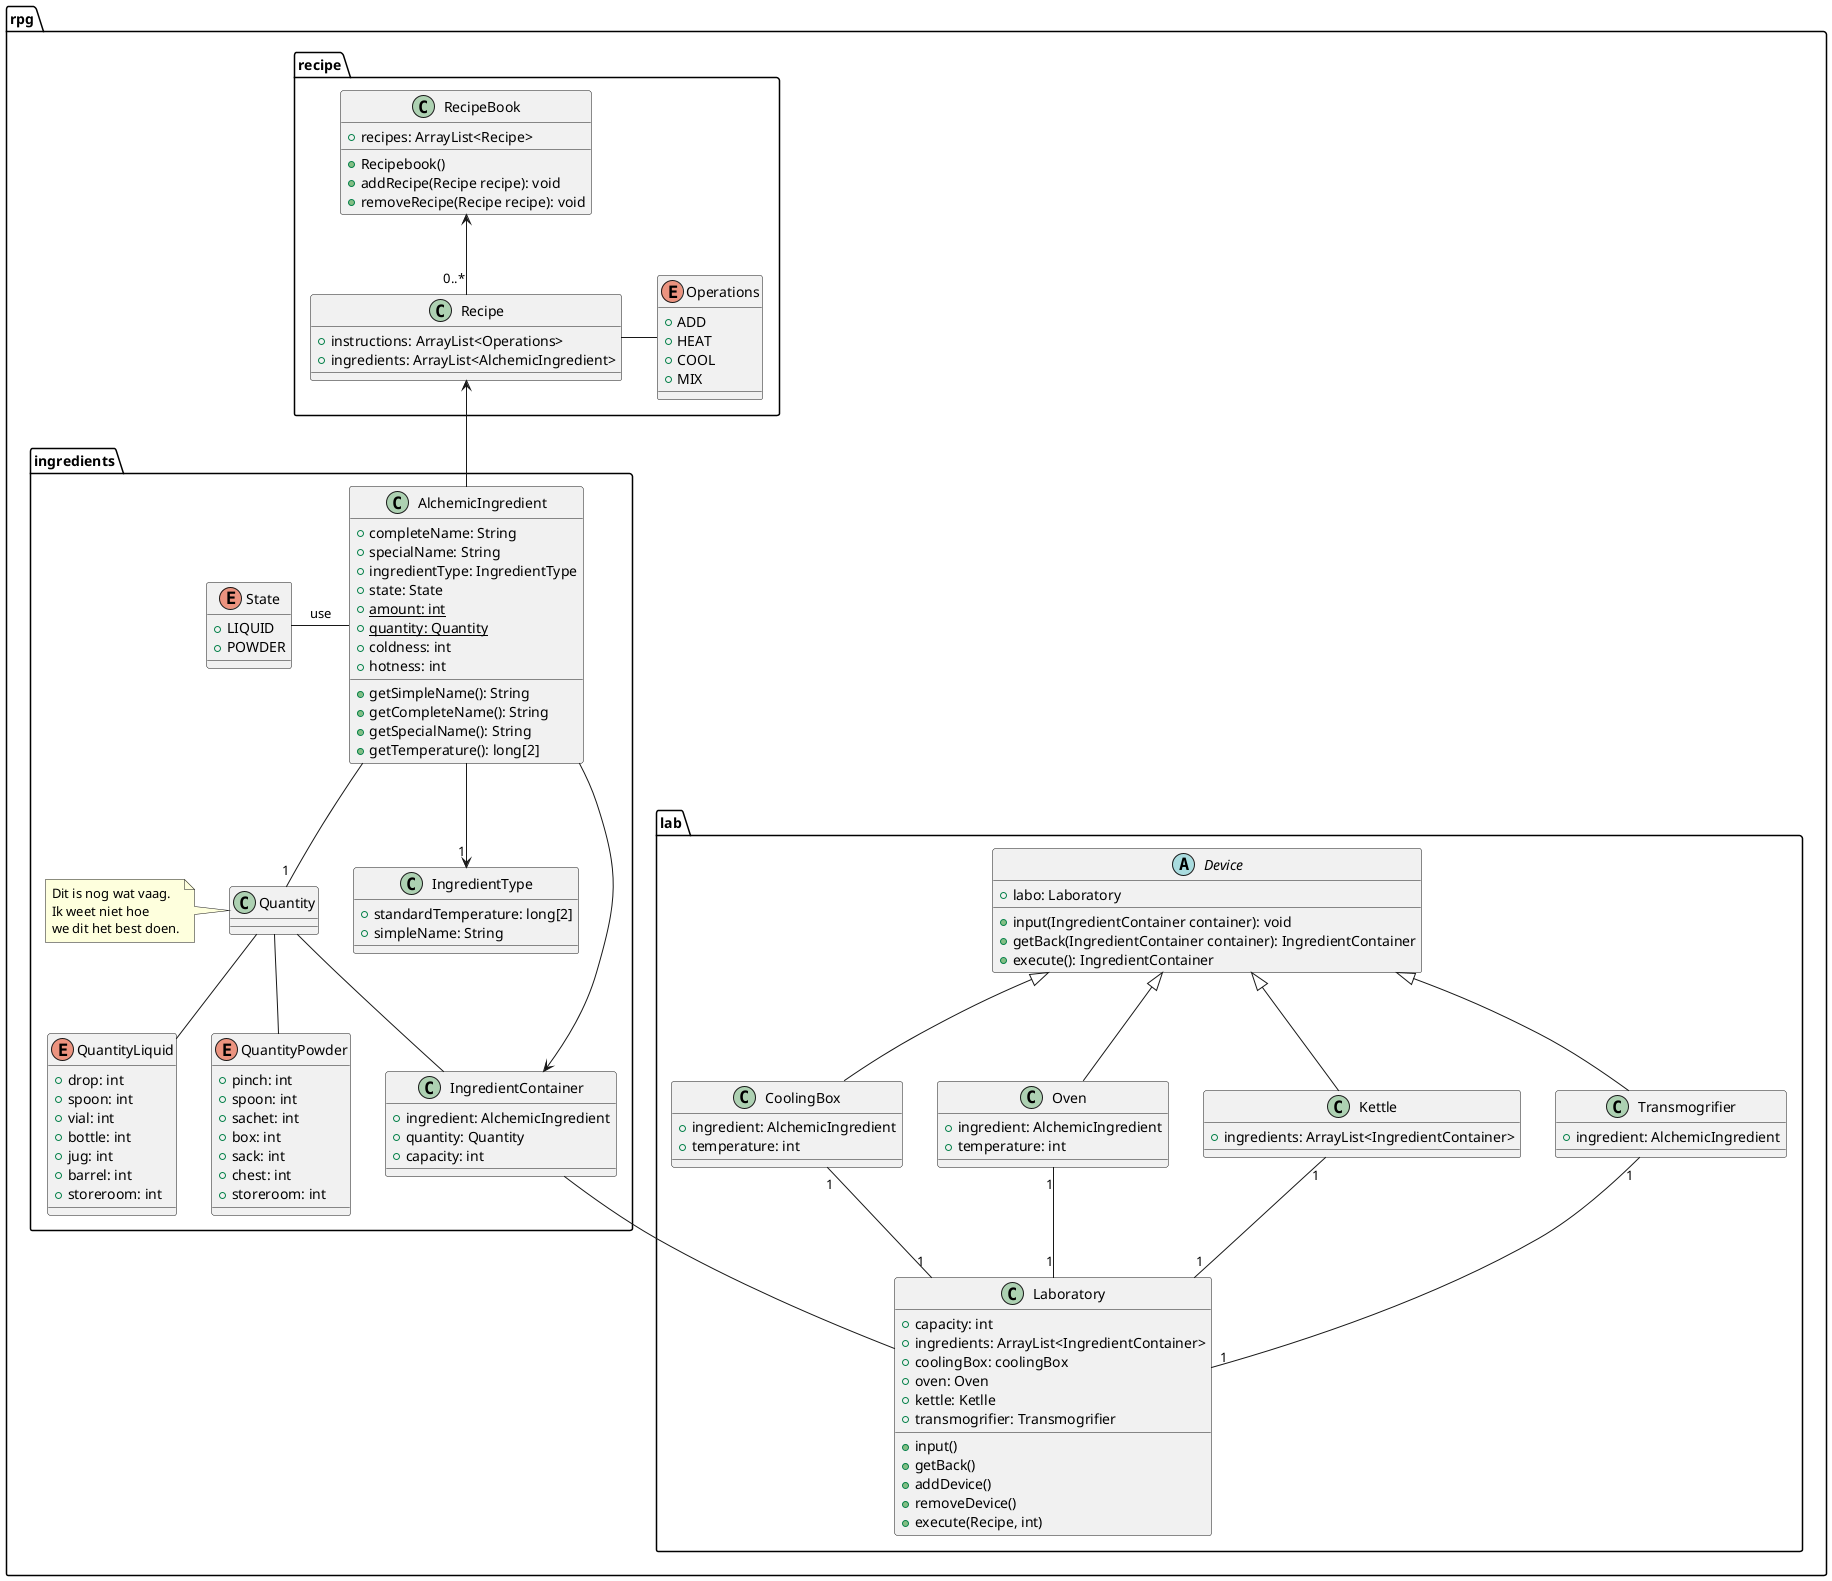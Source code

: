 @startuml

package rpg {

package ingredients {

class IngredientType {
+ standardTemperature: long[2]
+ simpleName: String
}

class AlchemicIngredient {
+ completeName: String
+ specialName: String
+ ingredientType: IngredientType
+ state: State
+ {static} amount: int
+ {static} quantity: Quantity
+ coldness: int
+ hotness: int

+ getSimpleName(): String
+ getCompleteName(): String
+ getSpecialName(): String
+ getTemperature(): long[2]
}

class IngredientContainer {
+ ingredient: AlchemicIngredient
+ quantity: Quantity
+ capacity: int
}

class Quantity {
}

enum QuantityLiquid {
+ drop: int
+ spoon: int
+ vial: int
+ bottle: int
+ jug: int
+ barrel: int
+ storeroom: int
}

enum State {
+ LIQUID
+ POWDER
}

enum QuantityPowder {
+ pinch: int
+ spoon: int
+ sachet: int
+ box: int
+ sack: int
+ chest: int
+ storeroom: int
}

IngredientContainer <-- AlchemicIngredient
AlchemicIngredient --> "1" IngredientType
AlchemicIngredient -- "1" Quantity
Quantity -- QuantityLiquid
Quantity -- QuantityPowder
Quantity -- IngredientContainer
State - AlchemicIngredient : use

note left of Quantity: Dit is nog wat vaag. \nIk weet niet hoe \nwe dit het best doen.
}

package lab {

abstract Device {
+ labo: Laboratory

+ input(IngredientContainer container): void
+ getBack(IngredientContainer container): IngredientContainer
+ execute(): IngredientContainer
}

class CoolingBox extends Device {
+ ingredient: AlchemicIngredient
+ temperature: int
}

class Oven extends Device {
+ ingredient: AlchemicIngredient
+ temperature: int
}

class Kettle extends Device {
+ ingredients: ArrayList<IngredientContainer>
}

class Transmogrifier extends Device {
+ ingredient: AlchemicIngredient
}

class Laboratory {
+ capacity: int
+ ingredients: ArrayList<IngredientContainer>
+ coolingBox: coolingBox
+ oven: Oven
+ kettle: Ketlle
+ transmogrifier: Transmogrifier

+ input()
+ getBack()
+ addDevice()
+ removeDevice()
+ execute(Recipe, int)
}

CoolingBox "1" -- "1" Laboratory
Oven "1" -- "1" Laboratory
Kettle "1" -- "1" Laboratory
Transmogrifier "1" -- "1" Laboratory

}

IngredientContainer -- Laboratory

package recipe {

enum Operations {
+ ADD
+ HEAT
+ COOL
+ MIX
}

class Recipe {
+ instructions: ArrayList<Operations>
+ ingredients: ArrayList<AlchemicIngredient>
}

class RecipeBook {
+ recipes: ArrayList<Recipe>

+ Recipebook()
+ addRecipe(Recipe recipe): void
+ removeRecipe(Recipe recipe): void
}

RecipeBook <-- "0..*" Recipe
Recipe - Operations
Recipe <-- AlchemicIngredient

}
}

@enduml